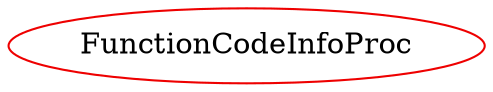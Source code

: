 digraph functioncodeinfoproc{
FunctionCodeInfoProc	[shape=oval, color=red2, label="FunctionCodeInfoProc"];
}
